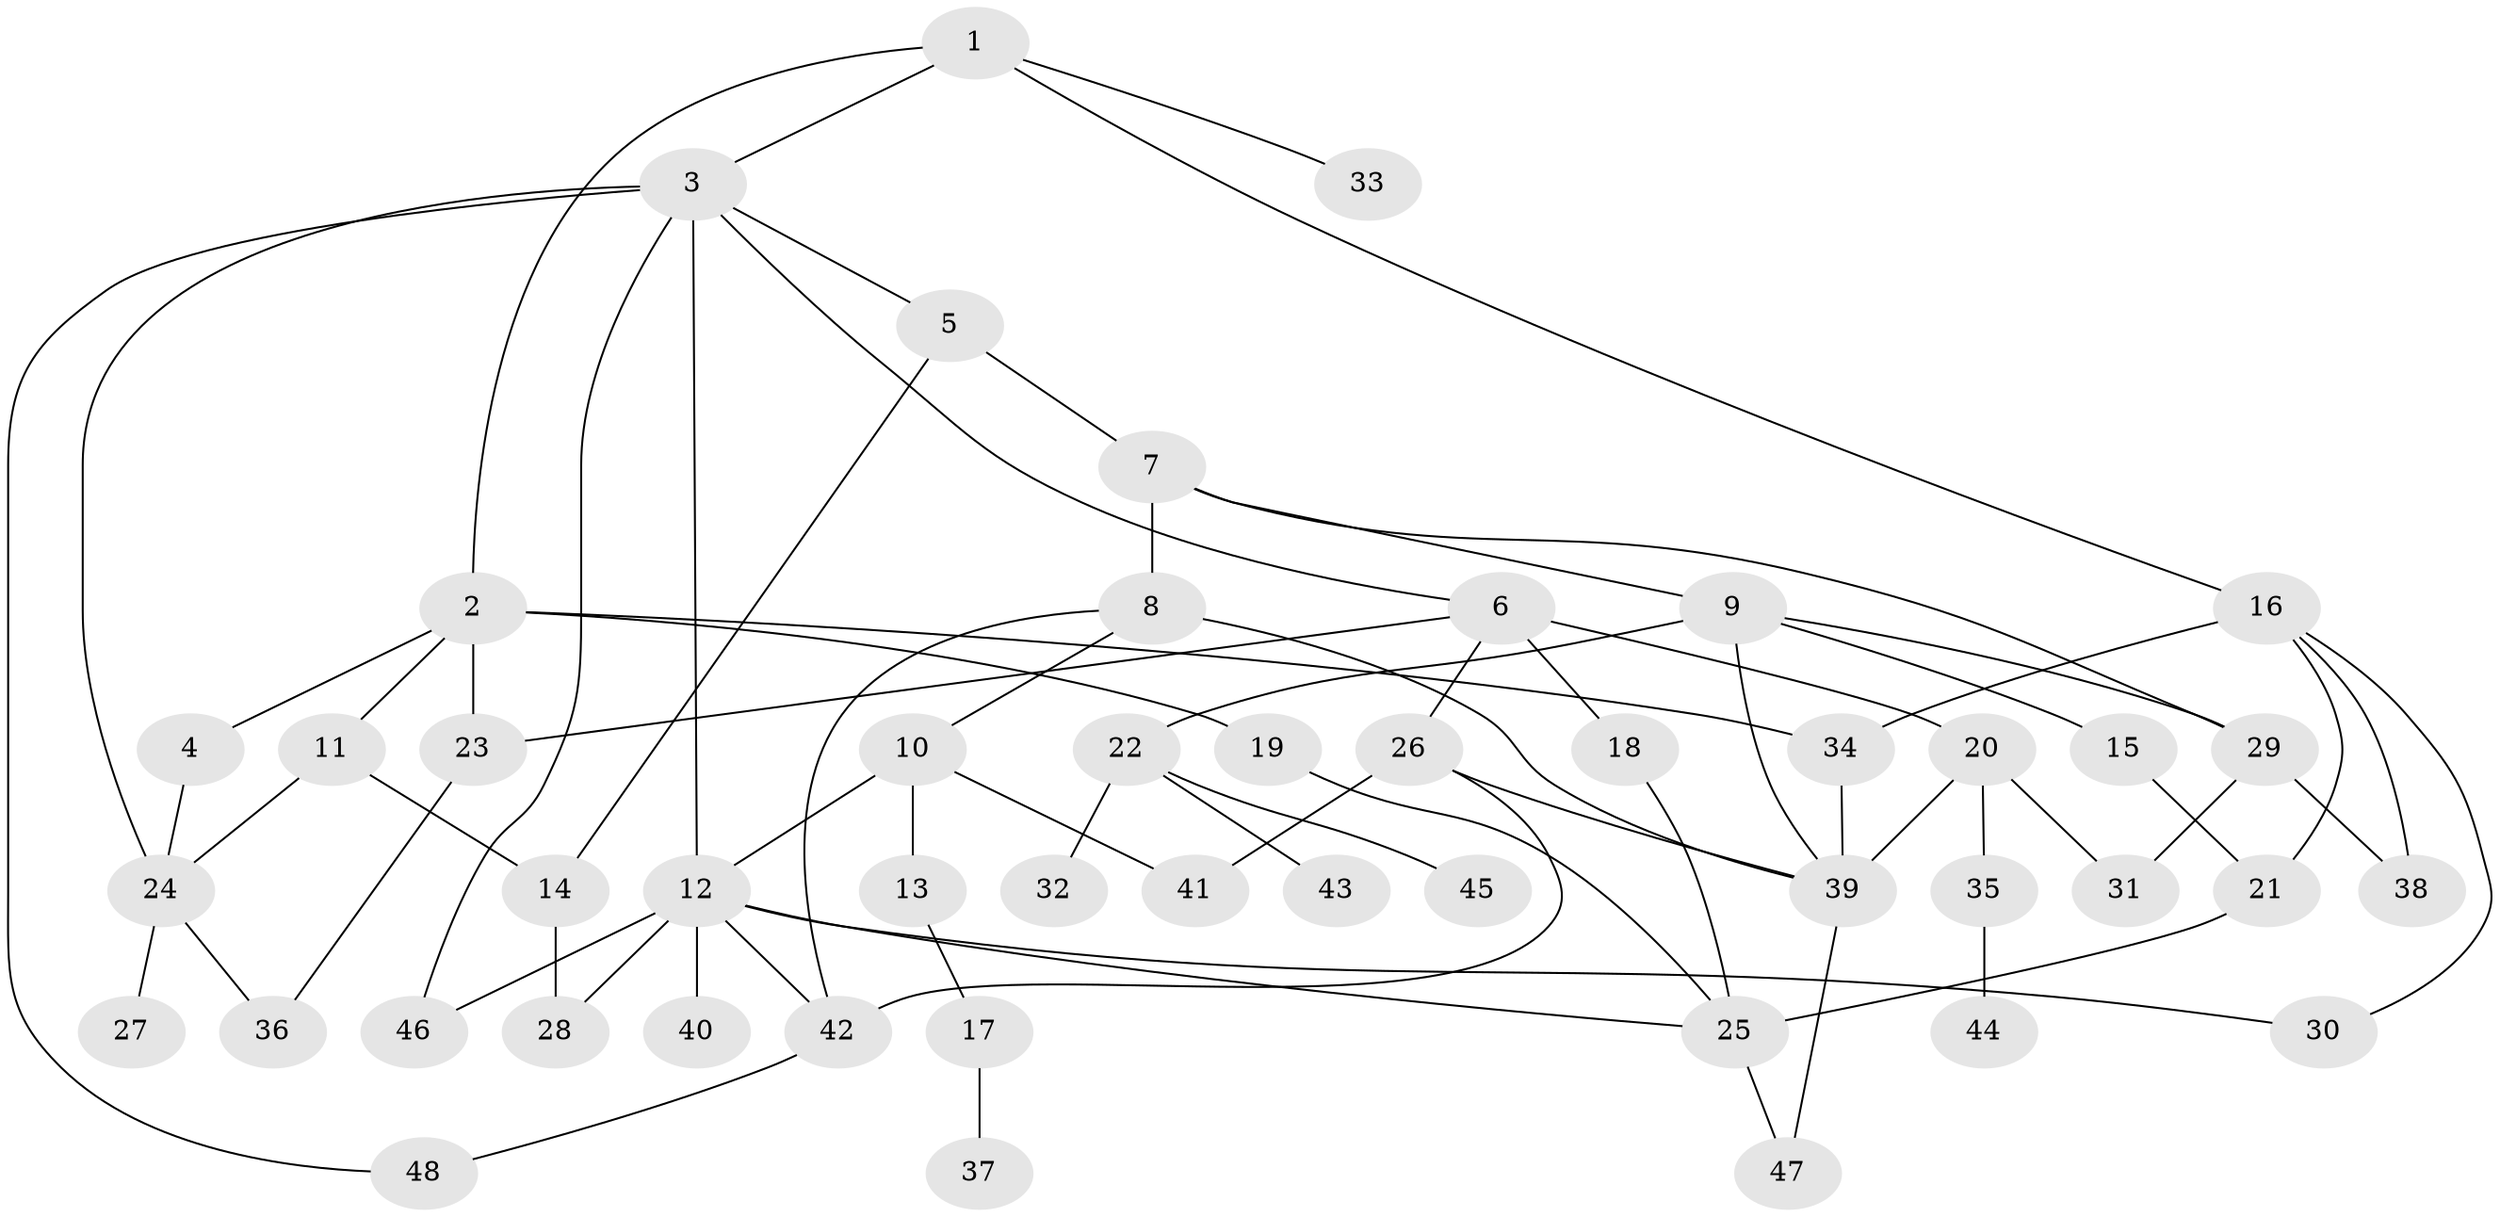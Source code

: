 // original degree distribution, {5: 0.06722689075630252, 6: 0.04201680672268908, 4: 0.10084033613445378, 3: 0.21008403361344538, 1: 0.31092436974789917, 2: 0.2689075630252101}
// Generated by graph-tools (version 1.1) at 2025/48/03/04/25 22:48:52]
// undirected, 48 vertices, 73 edges
graph export_dot {
  node [color=gray90,style=filled];
  1;
  2;
  3;
  4;
  5;
  6;
  7;
  8;
  9;
  10;
  11;
  12;
  13;
  14;
  15;
  16;
  17;
  18;
  19;
  20;
  21;
  22;
  23;
  24;
  25;
  26;
  27;
  28;
  29;
  30;
  31;
  32;
  33;
  34;
  35;
  36;
  37;
  38;
  39;
  40;
  41;
  42;
  43;
  44;
  45;
  46;
  47;
  48;
  1 -- 2 [weight=1.0];
  1 -- 3 [weight=1.0];
  1 -- 16 [weight=1.0];
  1 -- 33 [weight=1.0];
  2 -- 4 [weight=2.0];
  2 -- 11 [weight=1.0];
  2 -- 19 [weight=1.0];
  2 -- 23 [weight=1.0];
  2 -- 34 [weight=1.0];
  3 -- 5 [weight=1.0];
  3 -- 6 [weight=1.0];
  3 -- 12 [weight=1.0];
  3 -- 24 [weight=1.0];
  3 -- 46 [weight=1.0];
  3 -- 48 [weight=1.0];
  4 -- 24 [weight=1.0];
  5 -- 7 [weight=1.0];
  5 -- 14 [weight=1.0];
  6 -- 18 [weight=1.0];
  6 -- 20 [weight=2.0];
  6 -- 23 [weight=1.0];
  6 -- 26 [weight=1.0];
  7 -- 8 [weight=1.0];
  7 -- 9 [weight=1.0];
  7 -- 29 [weight=2.0];
  8 -- 10 [weight=1.0];
  8 -- 39 [weight=1.0];
  8 -- 42 [weight=1.0];
  9 -- 15 [weight=1.0];
  9 -- 22 [weight=1.0];
  9 -- 29 [weight=1.0];
  9 -- 39 [weight=1.0];
  10 -- 12 [weight=1.0];
  10 -- 13 [weight=1.0];
  10 -- 41 [weight=1.0];
  11 -- 14 [weight=1.0];
  11 -- 24 [weight=1.0];
  12 -- 25 [weight=1.0];
  12 -- 28 [weight=1.0];
  12 -- 30 [weight=1.0];
  12 -- 40 [weight=1.0];
  12 -- 42 [weight=1.0];
  12 -- 46 [weight=1.0];
  13 -- 17 [weight=2.0];
  14 -- 28 [weight=1.0];
  15 -- 21 [weight=1.0];
  16 -- 21 [weight=1.0];
  16 -- 30 [weight=1.0];
  16 -- 34 [weight=2.0];
  16 -- 38 [weight=1.0];
  17 -- 37 [weight=1.0];
  18 -- 25 [weight=1.0];
  19 -- 25 [weight=1.0];
  20 -- 31 [weight=2.0];
  20 -- 35 [weight=3.0];
  20 -- 39 [weight=1.0];
  21 -- 25 [weight=1.0];
  22 -- 32 [weight=1.0];
  22 -- 43 [weight=1.0];
  22 -- 45 [weight=1.0];
  23 -- 36 [weight=1.0];
  24 -- 27 [weight=2.0];
  24 -- 36 [weight=1.0];
  25 -- 47 [weight=1.0];
  26 -- 39 [weight=1.0];
  26 -- 41 [weight=1.0];
  26 -- 42 [weight=1.0];
  29 -- 31 [weight=1.0];
  29 -- 38 [weight=1.0];
  34 -- 39 [weight=1.0];
  35 -- 44 [weight=1.0];
  39 -- 47 [weight=1.0];
  42 -- 48 [weight=1.0];
}
